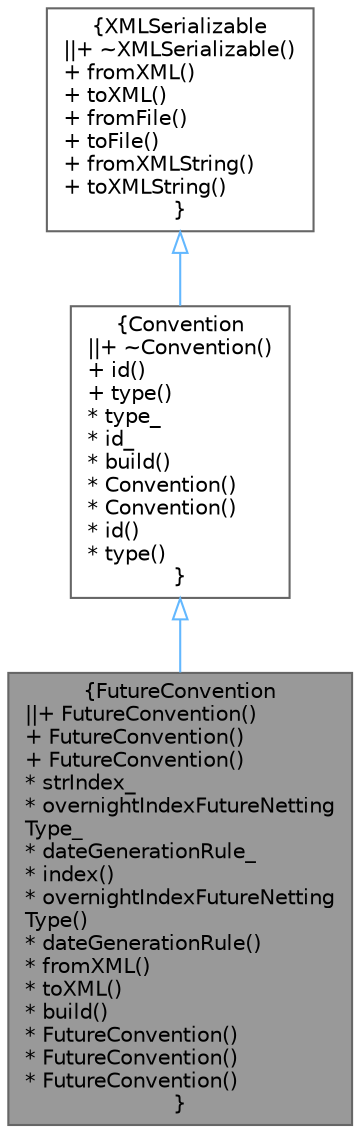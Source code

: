 digraph "FutureConvention"
{
 // INTERACTIVE_SVG=YES
 // LATEX_PDF_SIZE
  bgcolor="transparent";
  edge [fontname=Helvetica,fontsize=10,labelfontname=Helvetica,labelfontsize=10];
  node [fontname=Helvetica,fontsize=10,shape=box,height=0.2,width=0.4];
  Node1 [label="{FutureConvention\n||+ FutureConvention()\l+ FutureConvention()\l+ FutureConvention()\l* strIndex_\l* overnightIndexFutureNetting\lType_\l* dateGenerationRule_\l* index()\l* overnightIndexFutureNetting\lType()\l* dateGenerationRule()\l* fromXML()\l* toXML()\l* build()\l* FutureConvention()\l* FutureConvention()\l* FutureConvention()\l}",height=0.2,width=0.4,color="gray40", fillcolor="grey60", style="filled", fontcolor="black",tooltip="Container for storing Money Market Futures conventions."];
  Node2 -> Node1 [dir="back",color="steelblue1",style="solid",arrowtail="onormal"];
  Node2 [label="{Convention\n||+ ~Convention()\l+ id()\l+ type()\l* type_\l* id_\l* build()\l* Convention()\l* Convention()\l* id()\l* type()\l}",height=0.2,width=0.4,color="gray40", fillcolor="white", style="filled",URL="$classore_1_1data_1_1_convention.html",tooltip="Abstract base class for convention objects."];
  Node3 -> Node2 [dir="back",color="steelblue1",style="solid",arrowtail="onormal"];
  Node3 [label="{XMLSerializable\n||+ ~XMLSerializable()\l+ fromXML()\l+ toXML()\l+ fromFile()\l+ toFile()\l+ fromXMLString()\l+ toXMLString()\l}",height=0.2,width=0.4,color="gray40", fillcolor="white", style="filled",URL="$classore_1_1data_1_1_x_m_l_serializable.html",tooltip="Base class for all serializable classes."];
}

